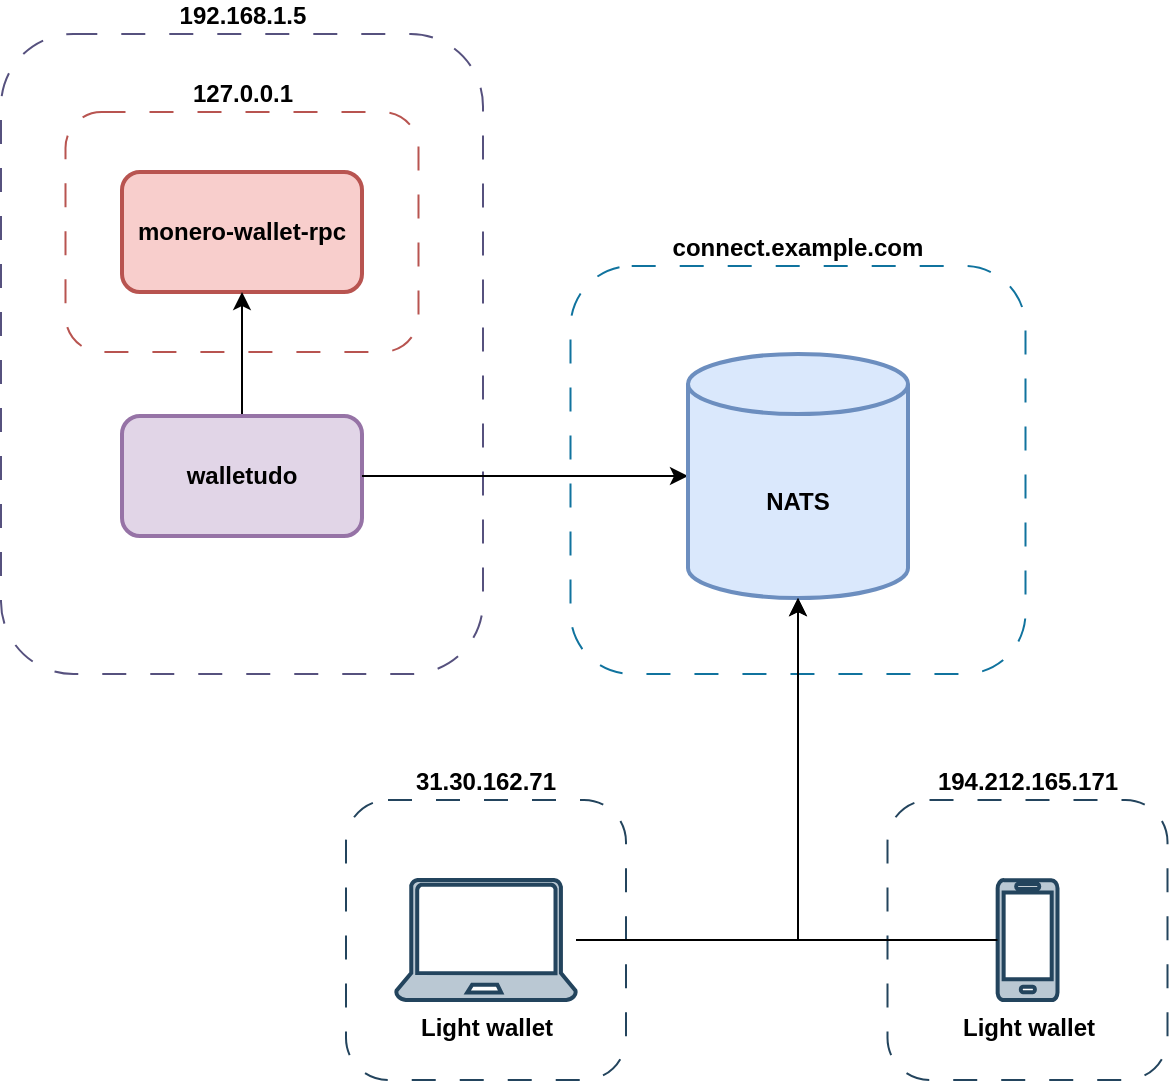 <mxfile version="24.4.13" type="device">
  <diagram id="7gcUSTIZ7YSJ5vT40chW" name="Page-1">
    <mxGraphModel dx="1434" dy="767" grid="1" gridSize="10" guides="1" tooltips="1" connect="1" arrows="1" fold="1" page="1" pageScale="1" pageWidth="1169" pageHeight="827" math="0" shadow="0">
      <root>
        <mxCell id="0" />
        <mxCell id="1" parent="0" />
        <mxCell id="pE5a7S-vLtuKYgcgVwWa-23" value="&lt;b&gt;192.168.1.5&lt;/b&gt;" style="rounded=1;whiteSpace=wrap;html=1;fillColor=none;strokeColor=#56517e;glass=0;labelPosition=center;verticalLabelPosition=top;align=center;verticalAlign=bottom;dashed=1;dashPattern=12 12;" vertex="1" parent="1">
          <mxGeometry x="158.5" y="90" width="241" height="320" as="geometry" />
        </mxCell>
        <mxCell id="pE5a7S-vLtuKYgcgVwWa-28" value="&lt;b&gt;127.0.0.1&lt;/b&gt;" style="rounded=1;whiteSpace=wrap;html=1;fillColor=none;strokeColor=#b85450;glass=0;labelPosition=center;verticalLabelPosition=top;align=center;verticalAlign=bottom;dashed=1;dashPattern=12 12;" vertex="1" parent="1">
          <mxGeometry x="190.75" y="129" width="176.5" height="120" as="geometry" />
        </mxCell>
        <mxCell id="pE5a7S-vLtuKYgcgVwWa-27" value="194.212.165.171" style="whiteSpace=wrap;html=1;aspect=fixed;fillColor=none;strokeColor=#23445d;rounded=1;shadow=0;fontStyle=1;labelPosition=center;verticalLabelPosition=top;align=center;verticalAlign=bottom;dashed=1;dashPattern=12 12;" vertex="1" parent="1">
          <mxGeometry x="601.75" y="473" width="140" height="140" as="geometry" />
        </mxCell>
        <mxCell id="pE5a7S-vLtuKYgcgVwWa-26" value="31.30.162.71" style="whiteSpace=wrap;html=1;aspect=fixed;fillColor=none;strokeColor=#23445d;rounded=1;shadow=0;labelPosition=center;verticalLabelPosition=top;align=center;verticalAlign=bottom;fontStyle=1;dashed=1;dashPattern=12 12;" vertex="1" parent="1">
          <mxGeometry x="331" y="473" width="140" height="140" as="geometry" />
        </mxCell>
        <mxCell id="pE5a7S-vLtuKYgcgVwWa-25" value="&lt;b&gt;connect.example.com&lt;/b&gt;" style="rounded=1;whiteSpace=wrap;html=1;fillColor=none;strokeColor=#10739e;glass=0;labelPosition=center;verticalLabelPosition=top;align=center;verticalAlign=bottom;textDirection=ltr;spacingLeft=0;dashed=1;dashPattern=12 12;" vertex="1" parent="1">
          <mxGeometry x="443.25" y="206" width="227.5" height="204" as="geometry" />
        </mxCell>
        <mxCell id="pE5a7S-vLtuKYgcgVwWa-3" value="&lt;b&gt;monero-wallet-rpc&lt;/b&gt;" style="rounded=1;whiteSpace=wrap;html=1;fillColor=#f8cecc;strokeColor=#b85450;strokeWidth=2;" vertex="1" parent="1">
          <mxGeometry x="219" y="159" width="120" height="60" as="geometry" />
        </mxCell>
        <mxCell id="pE5a7S-vLtuKYgcgVwWa-5" value="" style="edgeStyle=orthogonalEdgeStyle;rounded=0;orthogonalLoop=1;jettySize=auto;html=1;" edge="1" parent="1" source="pE5a7S-vLtuKYgcgVwWa-4" target="pE5a7S-vLtuKYgcgVwWa-3">
          <mxGeometry relative="1" as="geometry" />
        </mxCell>
        <mxCell id="pE5a7S-vLtuKYgcgVwWa-4" value="walletudo" style="rounded=1;whiteSpace=wrap;html=1;fontStyle=1;fillColor=#e1d5e7;strokeColor=#9673a6;glass=0;shadow=0;strokeWidth=2;" vertex="1" parent="1">
          <mxGeometry x="219" y="281" width="120" height="60" as="geometry" />
        </mxCell>
        <mxCell id="pE5a7S-vLtuKYgcgVwWa-8" style="edgeStyle=orthogonalEdgeStyle;rounded=0;orthogonalLoop=1;jettySize=auto;html=1;exitX=1;exitY=0.5;exitDx=0;exitDy=0;" edge="1" parent="1" source="pE5a7S-vLtuKYgcgVwWa-4" target="pE5a7S-vLtuKYgcgVwWa-7">
          <mxGeometry relative="1" as="geometry" />
        </mxCell>
        <mxCell id="pE5a7S-vLtuKYgcgVwWa-7" value="NATS" style="shape=cylinder3;whiteSpace=wrap;html=1;boundedLbl=1;backgroundOutline=1;size=15;fontStyle=1;fillColor=#dae8fc;strokeColor=#6c8ebf;strokeWidth=2;" vertex="1" parent="1">
          <mxGeometry x="502" y="250" width="110" height="122" as="geometry" />
        </mxCell>
        <mxCell id="pE5a7S-vLtuKYgcgVwWa-14" value="&lt;b&gt;Light wallet&lt;br&gt;&lt;/b&gt;" style="verticalLabelPosition=bottom;html=1;verticalAlign=top;align=center;strokeColor=#23445d;fillColor=#bac8d3;shape=mxgraph.azure.laptop;pointerEvents=1;strokeWidth=2;" vertex="1" parent="1">
          <mxGeometry x="356" y="513" width="90" height="60" as="geometry" />
        </mxCell>
        <mxCell id="pE5a7S-vLtuKYgcgVwWa-15" style="edgeStyle=orthogonalEdgeStyle;rounded=0;orthogonalLoop=1;jettySize=auto;html=1;entryX=0.5;entryY=1;entryDx=0;entryDy=0;entryPerimeter=0;" edge="1" parent="1" source="pE5a7S-vLtuKYgcgVwWa-14" target="pE5a7S-vLtuKYgcgVwWa-7">
          <mxGeometry relative="1" as="geometry" />
        </mxCell>
        <mxCell id="pE5a7S-vLtuKYgcgVwWa-20" value="&lt;b&gt;Light wallet&lt;br&gt;&lt;/b&gt;" style="verticalLabelPosition=bottom;html=1;verticalAlign=top;align=center;strokeColor=#23445d;fillColor=#bac8d3;shape=mxgraph.azure.mobile;pointerEvents=1;strokeWidth=2;" vertex="1" parent="1">
          <mxGeometry x="656.75" y="513" width="30" height="60" as="geometry" />
        </mxCell>
        <mxCell id="pE5a7S-vLtuKYgcgVwWa-21" style="edgeStyle=orthogonalEdgeStyle;rounded=0;orthogonalLoop=1;jettySize=auto;html=1;entryX=0.5;entryY=1;entryDx=0;entryDy=0;entryPerimeter=0;exitX=0;exitY=0.5;exitDx=0;exitDy=0;exitPerimeter=0;" edge="1" parent="1" source="pE5a7S-vLtuKYgcgVwWa-20" target="pE5a7S-vLtuKYgcgVwWa-7">
          <mxGeometry relative="1" as="geometry" />
        </mxCell>
      </root>
    </mxGraphModel>
  </diagram>
</mxfile>
